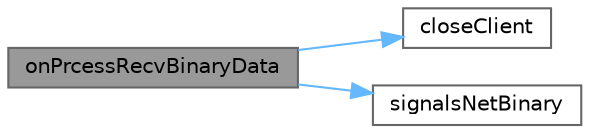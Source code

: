 digraph "onPrcessRecvBinaryData"
{
 // LATEX_PDF_SIZE
  bgcolor="transparent";
  edge [fontname=Helvetica,fontsize=10,labelfontname=Helvetica,labelfontsize=10];
  node [fontname=Helvetica,fontsize=10,shape=box,height=0.2,width=0.4];
  rankdir="LR";
  Node1 [id="Node000001",label="onPrcessRecvBinaryData",height=0.2,width=0.4,color="gray40", fillcolor="grey60", style="filled", fontcolor="black",tooltip="处理二进制数据接收"];
  Node1 -> Node2 [id="edge1_Node000001_Node000002",color="steelblue1",style="solid",tooltip=" "];
  Node2 [id="Node000002",label="closeClient",height=0.2,width=0.4,color="grey40", fillcolor="white", style="filled",URL="$class_c_web_socket_server.html#a7768b97aa92145593b535e29aa443ed9",tooltip="关闭指定的客户端"];
  Node1 -> Node3 [id="edge2_Node000001_Node000003",color="steelblue1",style="solid",tooltip=" "];
  Node3 [id="Node000003",label="signalsNetBinary",height=0.2,width=0.4,color="grey40", fillcolor="white", style="filled",URL="$class_c_web_socket_server.html#afb41c93b8bc86309597870de1de8e670",tooltip="处理网络二进制消息"];
}
